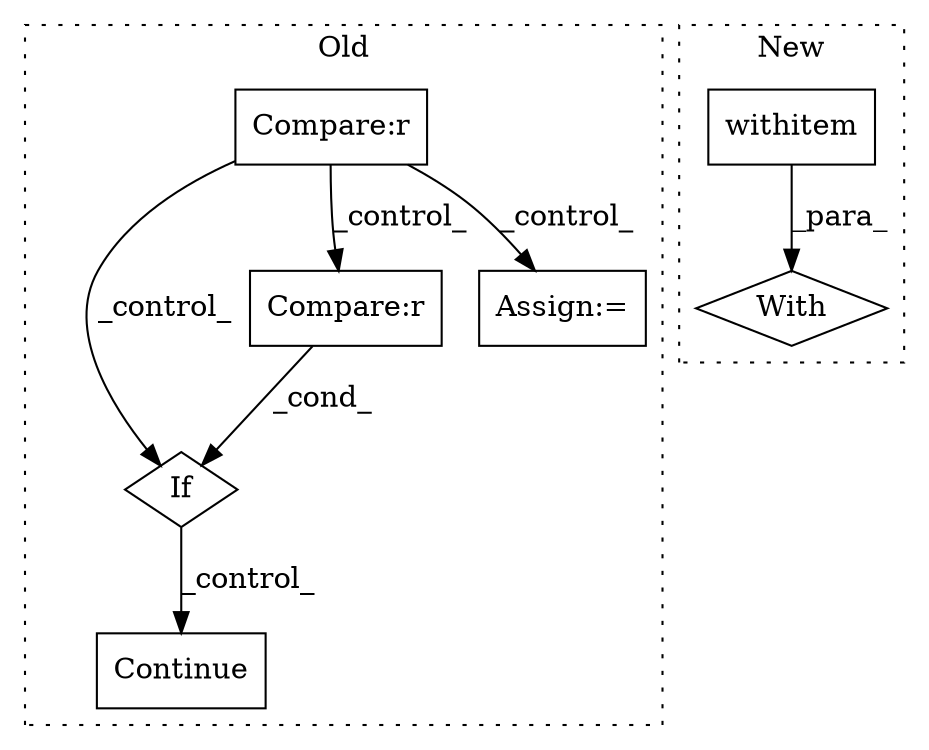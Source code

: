 digraph G {
subgraph cluster0 {
1 [label="Continue" a="43" s="920" l="8" shape="box"];
4 [label="If" a="96" s="881" l="3" shape="diamond"];
5 [label="Compare:r" a="40" s="884" l="18" shape="box"];
6 [label="Compare:r" a="40" s="610" l="14" shape="box"];
7 [label="Assign:=" a="68" s="670" l="3" shape="box"];
label = "Old";
style="dotted";
}
subgraph cluster1 {
2 [label="withitem" a="49" s="1432" l="4" shape="box"];
3 [label="With" a="39" s="1427,1436" l="5,113" shape="diamond"];
label = "New";
style="dotted";
}
2 -> 3 [label="_para_"];
4 -> 1 [label="_control_"];
5 -> 4 [label="_cond_"];
6 -> 7 [label="_control_"];
6 -> 5 [label="_control_"];
6 -> 4 [label="_control_"];
}